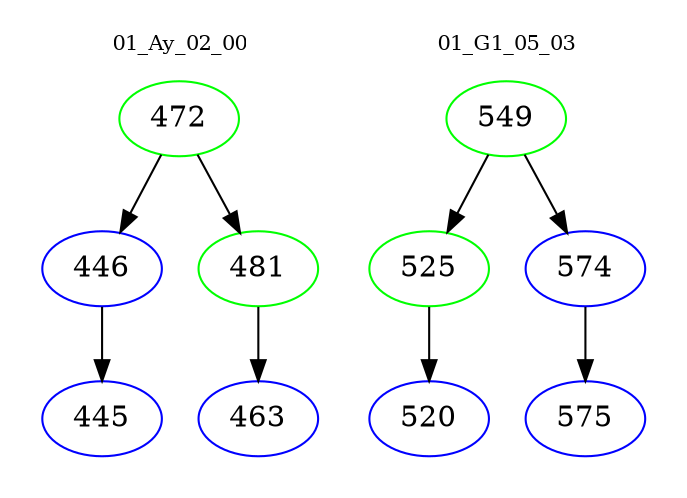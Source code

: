 digraph{
subgraph cluster_0 {
color = white
label = "01_Ay_02_00";
fontsize=10;
T0_472 [label="472", color="green"]
T0_472 -> T0_446 [color="black"]
T0_446 [label="446", color="blue"]
T0_446 -> T0_445 [color="black"]
T0_445 [label="445", color="blue"]
T0_472 -> T0_481 [color="black"]
T0_481 [label="481", color="green"]
T0_481 -> T0_463 [color="black"]
T0_463 [label="463", color="blue"]
}
subgraph cluster_1 {
color = white
label = "01_G1_05_03";
fontsize=10;
T1_549 [label="549", color="green"]
T1_549 -> T1_525 [color="black"]
T1_525 [label="525", color="green"]
T1_525 -> T1_520 [color="black"]
T1_520 [label="520", color="blue"]
T1_549 -> T1_574 [color="black"]
T1_574 [label="574", color="blue"]
T1_574 -> T1_575 [color="black"]
T1_575 [label="575", color="blue"]
}
}
